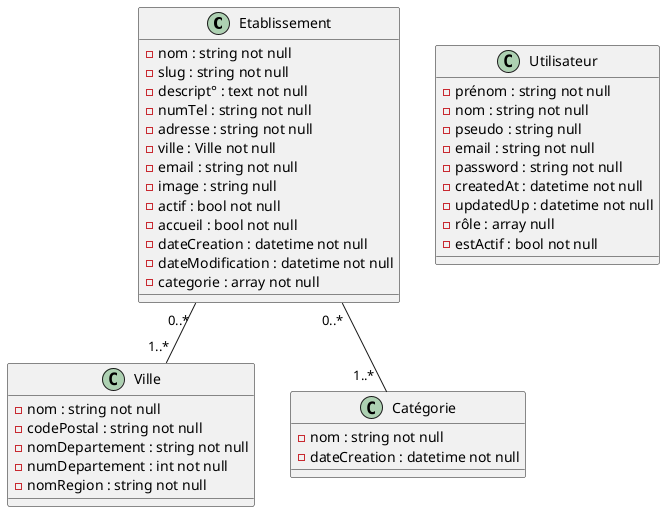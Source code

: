 @startuml
'https://plantuml.com/class-diagram

class Etablissement {

-nom : string not null
-slug : string not null
-descript° : text not null
-numTel : string not null
-adresse : string not null
-ville : Ville not null
-email : string not null
-image : string null
-actif : bool not null
-accueil : bool not null
-dateCreation : datetime not null
-dateModification : datetime not null
-categorie : array not null

}

class Ville {

-nom : string not null
-codePostal : string not null
-nomDepartement : string not null
-numDepartement : int not null
-nomRegion : string not null

}

class Catégorie {

-nom : string not null
-dateCreation : datetime not null

}

class Utilisateur {

-prénom : string not null
-nom : string not null
-pseudo : string null
-email : string not null
-password : string not null
-createdAt : datetime not null
-updatedUp : datetime not null
-rôle : array null
-estActif : bool not null

}

Etablissement "0..* " -- "1..*  "Catégorie
Etablissement "0..* "-- "1..*"Ville
@enduml